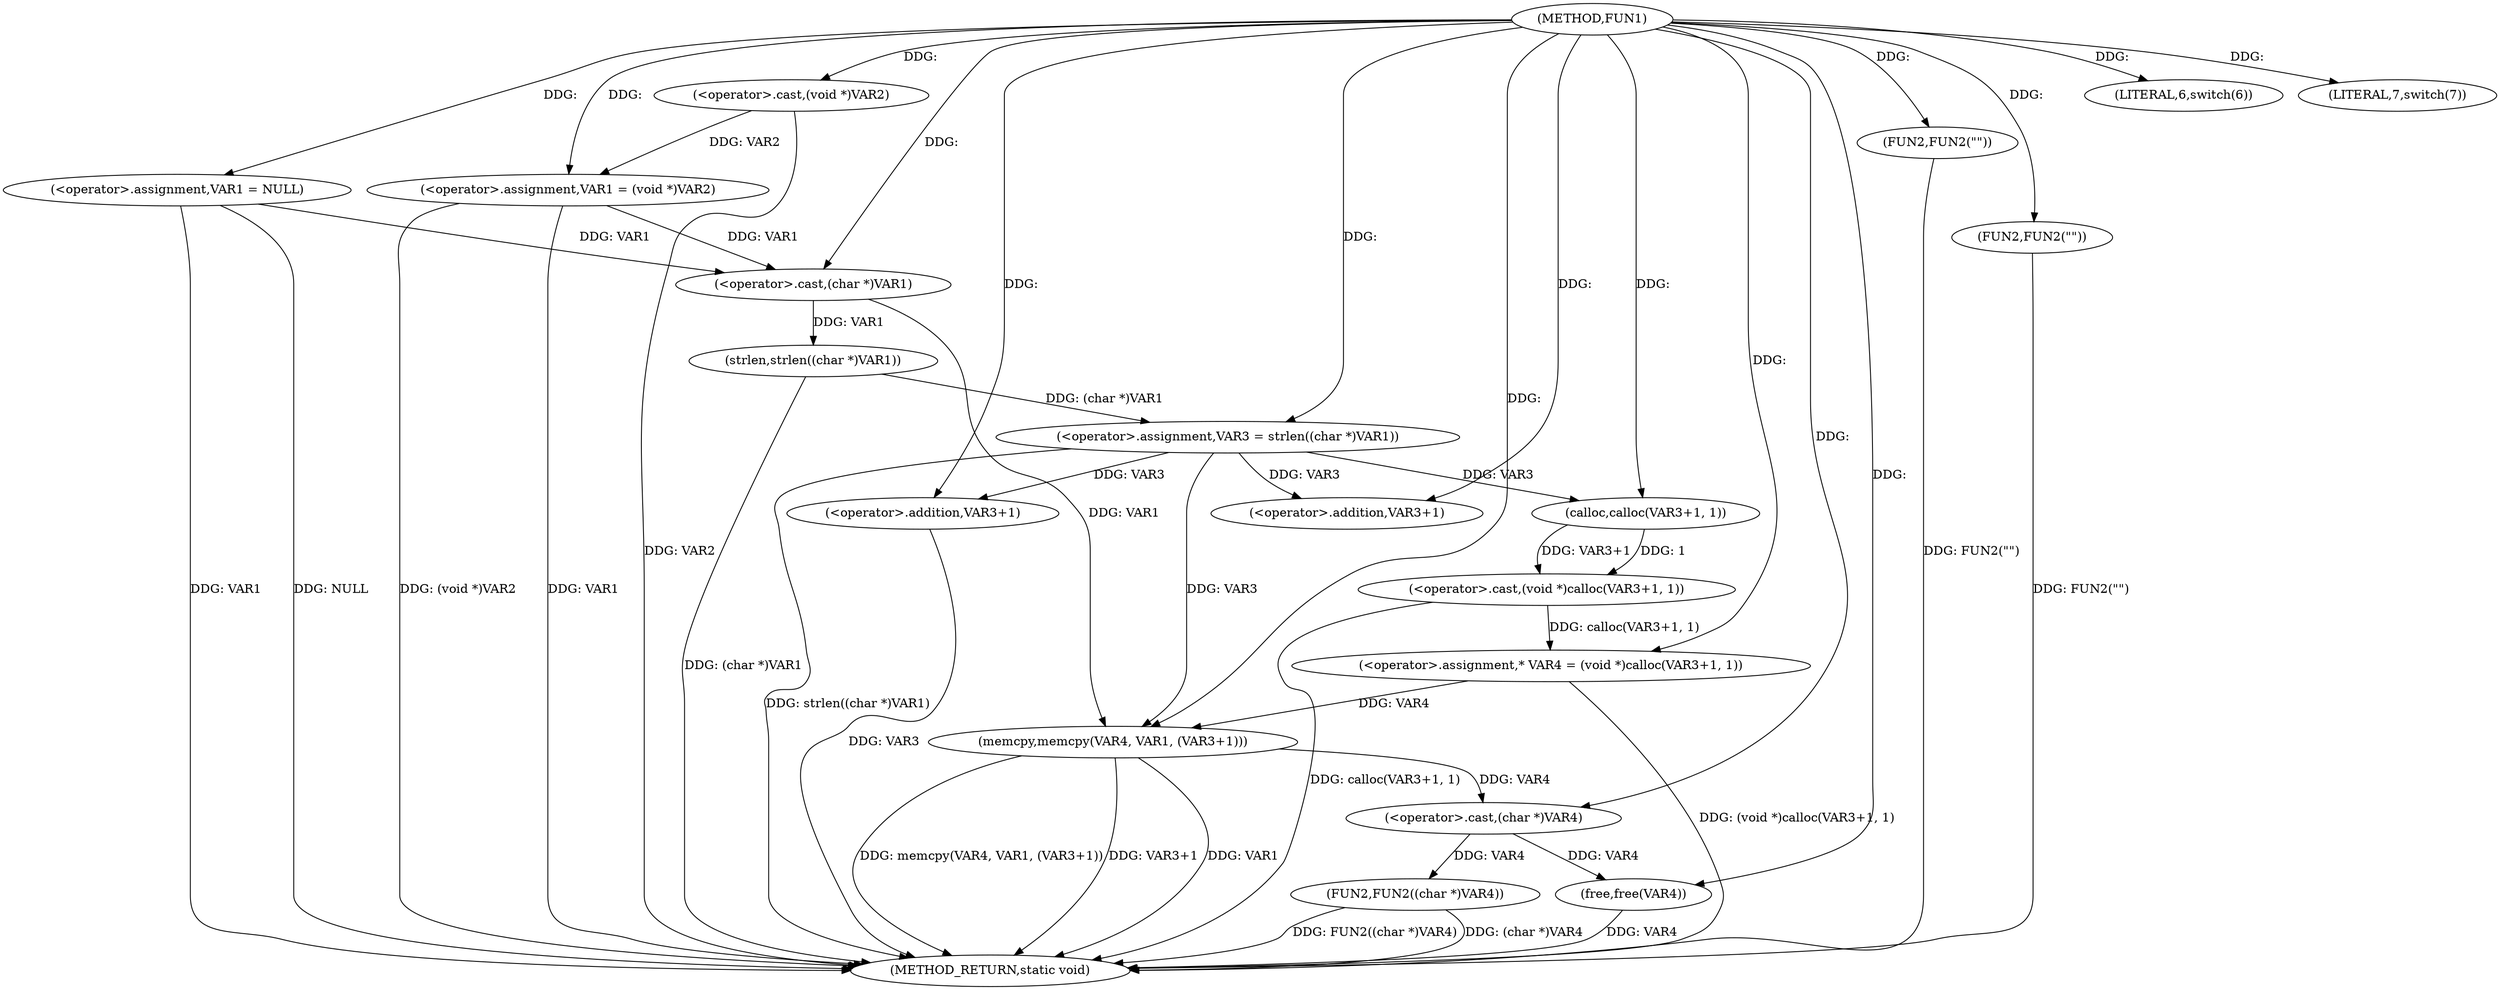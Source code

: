 digraph FUN1 {  
"1000100" [label = "(METHOD,FUN1)" ]
"1000159" [label = "(METHOD_RETURN,static void)" ]
"1000103" [label = "(<operator>.assignment,VAR1 = NULL)" ]
"1000107" [label = "(LITERAL,6,switch(6))" ]
"1000110" [label = "(<operator>.assignment,VAR1 = (void *)VAR2)" ]
"1000112" [label = "(<operator>.cast,(void *)VAR2)" ]
"1000117" [label = "(FUN2,FUN2(\"\"))" ]
"1000121" [label = "(LITERAL,7,switch(7))" ]
"1000126" [label = "(<operator>.assignment,VAR3 = strlen((char *)VAR1))" ]
"1000128" [label = "(strlen,strlen((char *)VAR1))" ]
"1000129" [label = "(<operator>.cast,(char *)VAR1)" ]
"1000133" [label = "(<operator>.assignment,* VAR4 = (void *)calloc(VAR3+1, 1))" ]
"1000135" [label = "(<operator>.cast,(void *)calloc(VAR3+1, 1))" ]
"1000137" [label = "(calloc,calloc(VAR3+1, 1))" ]
"1000138" [label = "(<operator>.addition,VAR3+1)" ]
"1000142" [label = "(memcpy,memcpy(VAR4, VAR1, (VAR3+1)))" ]
"1000145" [label = "(<operator>.addition,VAR3+1)" ]
"1000148" [label = "(FUN2,FUN2((char *)VAR4))" ]
"1000149" [label = "(<operator>.cast,(char *)VAR4)" ]
"1000152" [label = "(free,free(VAR4))" ]
"1000156" [label = "(FUN2,FUN2(\"\"))" ]
  "1000117" -> "1000159"  [ label = "DDG: FUN2(\"\")"] 
  "1000142" -> "1000159"  [ label = "DDG: memcpy(VAR4, VAR1, (VAR3+1))"] 
  "1000103" -> "1000159"  [ label = "DDG: VAR1"] 
  "1000103" -> "1000159"  [ label = "DDG: NULL"] 
  "1000112" -> "1000159"  [ label = "DDG: VAR2"] 
  "1000152" -> "1000159"  [ label = "DDG: VAR4"] 
  "1000142" -> "1000159"  [ label = "DDG: VAR3+1"] 
  "1000145" -> "1000159"  [ label = "DDG: VAR3"] 
  "1000110" -> "1000159"  [ label = "DDG: VAR1"] 
  "1000135" -> "1000159"  [ label = "DDG: calloc(VAR3+1, 1)"] 
  "1000128" -> "1000159"  [ label = "DDG: (char *)VAR1"] 
  "1000142" -> "1000159"  [ label = "DDG: VAR1"] 
  "1000148" -> "1000159"  [ label = "DDG: (char *)VAR4"] 
  "1000148" -> "1000159"  [ label = "DDG: FUN2((char *)VAR4)"] 
  "1000110" -> "1000159"  [ label = "DDG: (void *)VAR2"] 
  "1000133" -> "1000159"  [ label = "DDG: (void *)calloc(VAR3+1, 1)"] 
  "1000126" -> "1000159"  [ label = "DDG: strlen((char *)VAR1)"] 
  "1000156" -> "1000159"  [ label = "DDG: FUN2(\"\")"] 
  "1000100" -> "1000103"  [ label = "DDG: "] 
  "1000100" -> "1000107"  [ label = "DDG: "] 
  "1000112" -> "1000110"  [ label = "DDG: VAR2"] 
  "1000100" -> "1000110"  [ label = "DDG: "] 
  "1000100" -> "1000112"  [ label = "DDG: "] 
  "1000100" -> "1000117"  [ label = "DDG: "] 
  "1000100" -> "1000121"  [ label = "DDG: "] 
  "1000128" -> "1000126"  [ label = "DDG: (char *)VAR1"] 
  "1000100" -> "1000126"  [ label = "DDG: "] 
  "1000129" -> "1000128"  [ label = "DDG: VAR1"] 
  "1000103" -> "1000129"  [ label = "DDG: VAR1"] 
  "1000110" -> "1000129"  [ label = "DDG: VAR1"] 
  "1000100" -> "1000129"  [ label = "DDG: "] 
  "1000135" -> "1000133"  [ label = "DDG: calloc(VAR3+1, 1)"] 
  "1000100" -> "1000133"  [ label = "DDG: "] 
  "1000137" -> "1000135"  [ label = "DDG: VAR3+1"] 
  "1000137" -> "1000135"  [ label = "DDG: 1"] 
  "1000126" -> "1000137"  [ label = "DDG: VAR3"] 
  "1000100" -> "1000137"  [ label = "DDG: "] 
  "1000126" -> "1000138"  [ label = "DDG: VAR3"] 
  "1000100" -> "1000138"  [ label = "DDG: "] 
  "1000133" -> "1000142"  [ label = "DDG: VAR4"] 
  "1000100" -> "1000142"  [ label = "DDG: "] 
  "1000129" -> "1000142"  [ label = "DDG: VAR1"] 
  "1000126" -> "1000142"  [ label = "DDG: VAR3"] 
  "1000100" -> "1000145"  [ label = "DDG: "] 
  "1000126" -> "1000145"  [ label = "DDG: VAR3"] 
  "1000149" -> "1000148"  [ label = "DDG: VAR4"] 
  "1000142" -> "1000149"  [ label = "DDG: VAR4"] 
  "1000100" -> "1000149"  [ label = "DDG: "] 
  "1000149" -> "1000152"  [ label = "DDG: VAR4"] 
  "1000100" -> "1000152"  [ label = "DDG: "] 
  "1000100" -> "1000156"  [ label = "DDG: "] 
}
